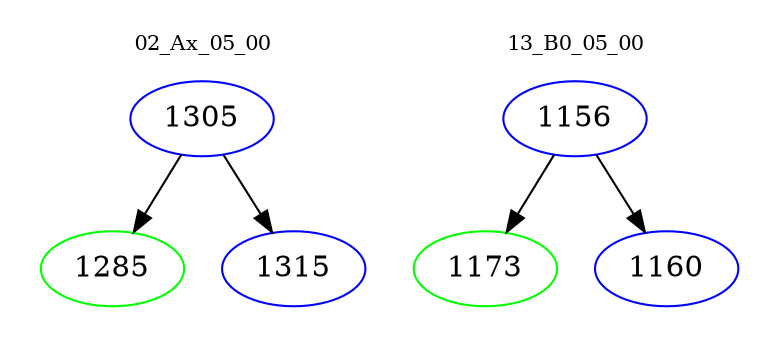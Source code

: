digraph{
subgraph cluster_0 {
color = white
label = "02_Ax_05_00";
fontsize=10;
T0_1305 [label="1305", color="blue"]
T0_1305 -> T0_1285 [color="black"]
T0_1285 [label="1285", color="green"]
T0_1305 -> T0_1315 [color="black"]
T0_1315 [label="1315", color="blue"]
}
subgraph cluster_1 {
color = white
label = "13_B0_05_00";
fontsize=10;
T1_1156 [label="1156", color="blue"]
T1_1156 -> T1_1173 [color="black"]
T1_1173 [label="1173", color="green"]
T1_1156 -> T1_1160 [color="black"]
T1_1160 [label="1160", color="blue"]
}
}
